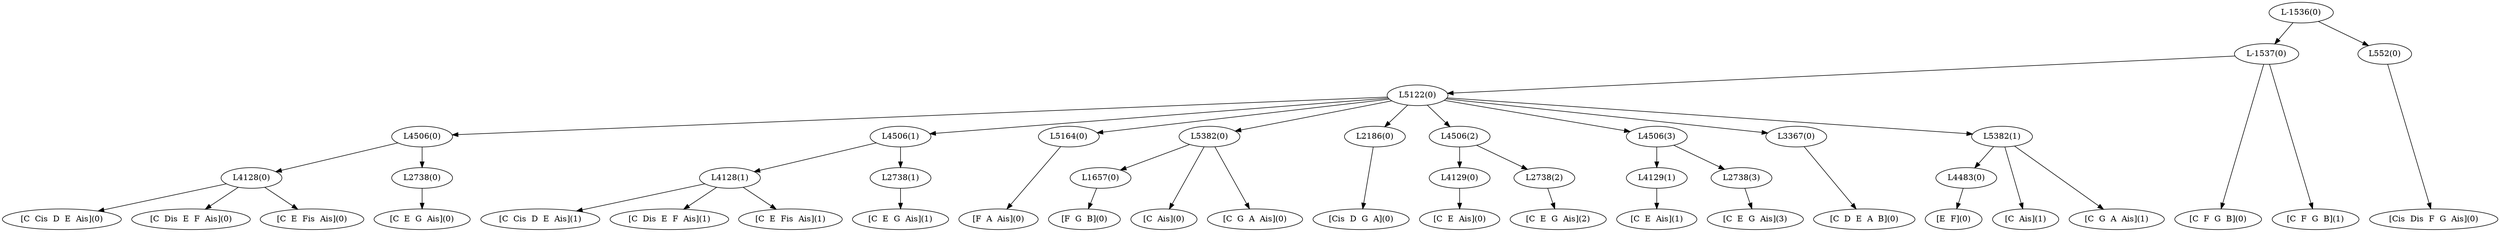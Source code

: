 digraph sample{
"L4128(0)"->"[C  Cis  D  E  Ais](0)"
"L4128(0)"->"[C  Dis  E  F  Ais](0)"
"L4128(0)"->"[C  E  Fis  Ais](0)"
"L2738(0)"->"[C  E  G  Ais](0)"
"L4506(0)"->"L4128(0)"
"L4506(0)"->"L2738(0)"
"L4128(1)"->"[C  Cis  D  E  Ais](1)"
"L4128(1)"->"[C  Dis  E  F  Ais](1)"
"L4128(1)"->"[C  E  Fis  Ais](1)"
"L2738(1)"->"[C  E  G  Ais](1)"
"L4506(1)"->"L4128(1)"
"L4506(1)"->"L2738(1)"
"L5164(0)"->"[F  A  Ais](0)"
"L1657(0)"->"[F  G  B](0)"
"L5382(0)"->"[C  Ais](0)"
"L5382(0)"->"L1657(0)"
"L5382(0)"->"[C  G  A  Ais](0)"
"L2186(0)"->"[Cis  D  G  A](0)"
"L4129(0)"->"[C  E  Ais](0)"
"L2738(2)"->"[C  E  G  Ais](2)"
"L4506(2)"->"L4129(0)"
"L4506(2)"->"L2738(2)"
"L4129(1)"->"[C  E  Ais](1)"
"L2738(3)"->"[C  E  G  Ais](3)"
"L4506(3)"->"L4129(1)"
"L4506(3)"->"L2738(3)"
"L3367(0)"->"[C  D  E  A  B](0)"
"L4483(0)"->"[E  F](0)"
"L5382(1)"->"[C  Ais](1)"
"L5382(1)"->"L4483(0)"
"L5382(1)"->"[C  G  A  Ais](1)"
"L5122(0)"->"L4506(0)"
"L5122(0)"->"L4506(1)"
"L5122(0)"->"L5164(0)"
"L5122(0)"->"L5382(0)"
"L5122(0)"->"L2186(0)"
"L5122(0)"->"L4506(2)"
"L5122(0)"->"L4506(3)"
"L5122(0)"->"L3367(0)"
"L5122(0)"->"L5382(1)"
"L-1537(0)"->"[C  F  G  B](0)"
"L-1537(0)"->"L5122(0)"
"L-1537(0)"->"[C  F  G  B](1)"
"L552(0)"->"[Cis  Dis  F  G  Ais](0)"
"L-1536(0)"->"L-1537(0)"
"L-1536(0)"->"L552(0)"
{rank = min; "L-1536(0)"}
{rank = same; "L-1537(0)"; "L552(0)";}
{rank = same; "L5122(0)";}
{rank = same; "L4506(0)"; "L4506(1)"; "L5164(0)"; "L5382(0)"; "L2186(0)"; "L4506(2)"; "L4506(3)"; "L3367(0)"; "L5382(1)";}
{rank = same; "L4128(0)"; "L2738(0)"; "L4128(1)"; "L2738(1)"; "L1657(0)"; "L4129(0)"; "L2738(2)"; "L4129(1)"; "L2738(3)"; "L4483(0)";}
{rank = max; "[C  Ais](0)"; "[C  Ais](1)"; "[C  Cis  D  E  Ais](0)"; "[C  Cis  D  E  Ais](1)"; "[C  D  E  A  B](0)"; "[C  Dis  E  F  Ais](0)"; "[C  Dis  E  F  Ais](1)"; "[C  E  Ais](0)"; "[C  E  Ais](1)"; "[C  E  Fis  Ais](0)"; "[C  E  Fis  Ais](1)"; "[C  E  G  Ais](0)"; "[C  E  G  Ais](1)"; "[C  E  G  Ais](2)"; "[C  E  G  Ais](3)"; "[C  F  G  B](0)"; "[C  F  G  B](1)"; "[C  G  A  Ais](0)"; "[C  G  A  Ais](1)"; "[Cis  D  G  A](0)"; "[Cis  Dis  F  G  Ais](0)"; "[E  F](0)"; "[F  A  Ais](0)"; "[F  G  B](0)";}
}